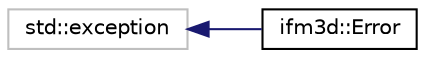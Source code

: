 digraph "Graphical Class Hierarchy"
{
 // LATEX_PDF_SIZE
  bgcolor="transparent";
  edge [fontname="Helvetica",fontsize="10",labelfontname="Helvetica",labelfontsize="10"];
  node [fontname="Helvetica",fontsize="10",shape=record];
  rankdir="LR";
  Node9 [label="std::exception",height=0.2,width=0.4,color="grey75",tooltip=" "];
  Node9 -> Node0 [dir="back",color="midnightblue",fontsize="10",style="solid",fontname="Helvetica"];
  Node0 [label="ifm3d::Error",height=0.2,width=0.4,color="black",URL="$classifm3d_1_1Error.html",tooltip=" "];
}
